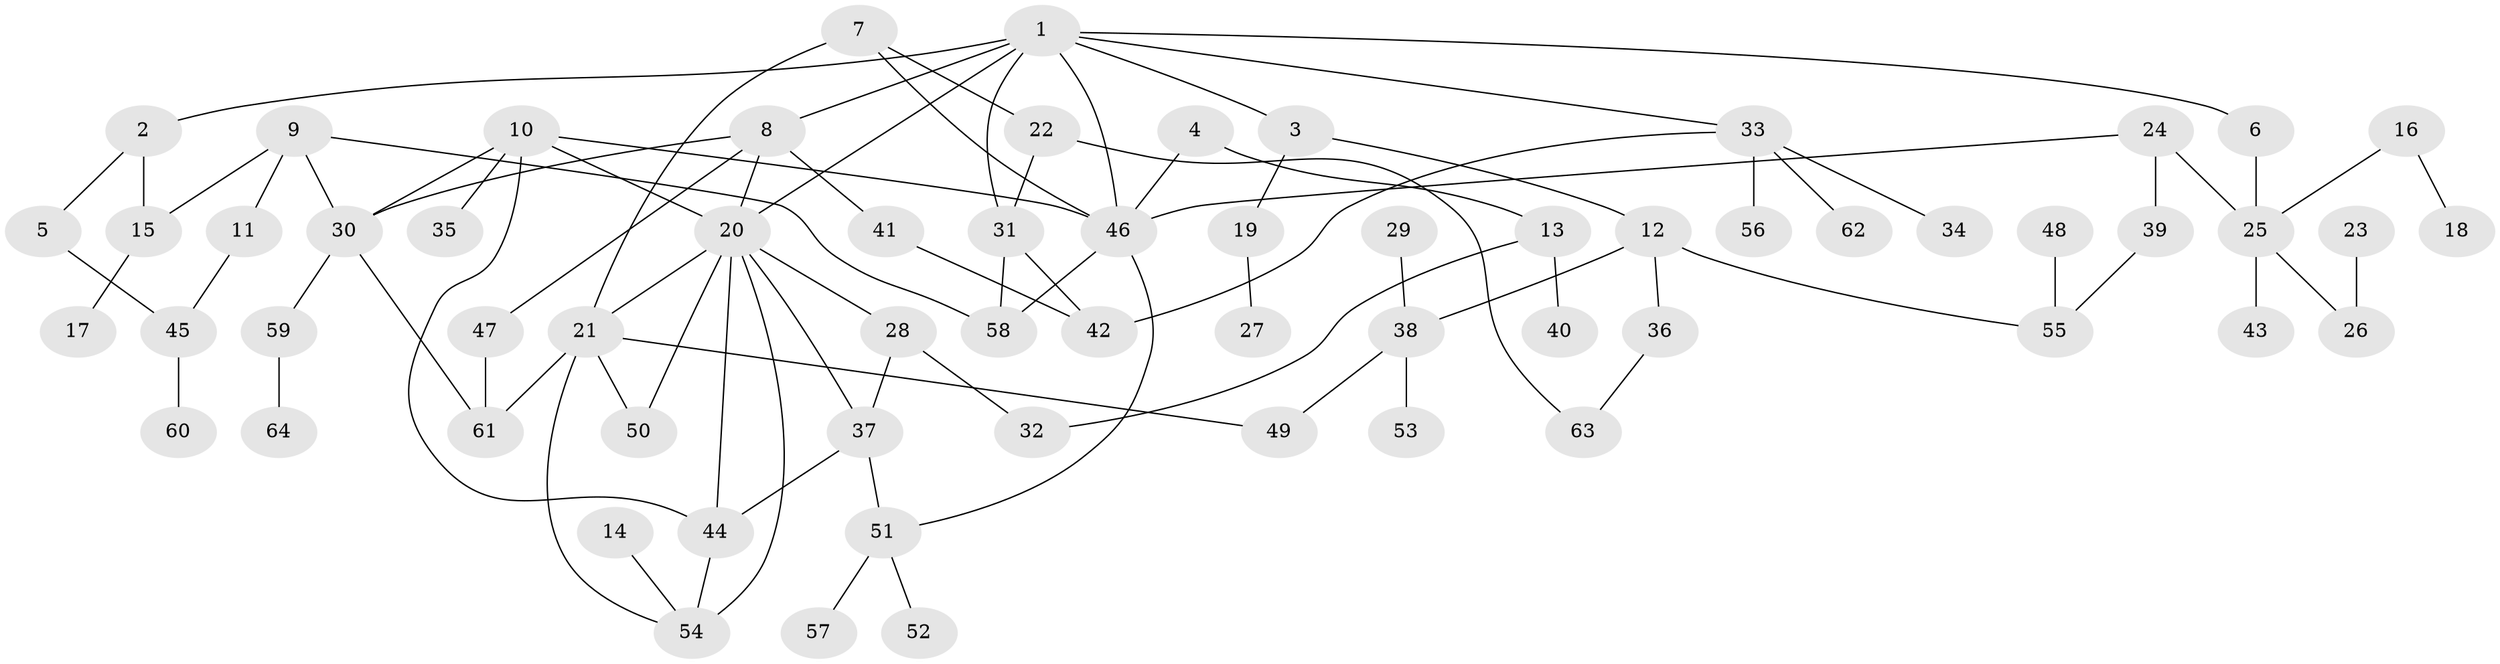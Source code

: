 // original degree distribution, {10: 0.011111111111111112, 8: 0.022222222222222223, 3: 0.18888888888888888, 4: 0.12222222222222222, 2: 0.24444444444444444, 5: 0.03333333333333333, 7: 0.011111111111111112, 6: 0.022222222222222223, 1: 0.34444444444444444}
// Generated by graph-tools (version 1.1) at 2025/36/03/04/25 23:36:00]
// undirected, 64 vertices, 88 edges
graph export_dot {
  node [color=gray90,style=filled];
  1;
  2;
  3;
  4;
  5;
  6;
  7;
  8;
  9;
  10;
  11;
  12;
  13;
  14;
  15;
  16;
  17;
  18;
  19;
  20;
  21;
  22;
  23;
  24;
  25;
  26;
  27;
  28;
  29;
  30;
  31;
  32;
  33;
  34;
  35;
  36;
  37;
  38;
  39;
  40;
  41;
  42;
  43;
  44;
  45;
  46;
  47;
  48;
  49;
  50;
  51;
  52;
  53;
  54;
  55;
  56;
  57;
  58;
  59;
  60;
  61;
  62;
  63;
  64;
  1 -- 2 [weight=1.0];
  1 -- 3 [weight=1.0];
  1 -- 6 [weight=1.0];
  1 -- 8 [weight=1.0];
  1 -- 20 [weight=1.0];
  1 -- 31 [weight=1.0];
  1 -- 33 [weight=1.0];
  1 -- 46 [weight=1.0];
  2 -- 5 [weight=1.0];
  2 -- 15 [weight=1.0];
  3 -- 12 [weight=1.0];
  3 -- 19 [weight=1.0];
  4 -- 13 [weight=1.0];
  4 -- 46 [weight=1.0];
  5 -- 45 [weight=1.0];
  6 -- 25 [weight=1.0];
  7 -- 21 [weight=1.0];
  7 -- 22 [weight=1.0];
  7 -- 46 [weight=1.0];
  8 -- 20 [weight=1.0];
  8 -- 30 [weight=1.0];
  8 -- 41 [weight=2.0];
  8 -- 47 [weight=1.0];
  9 -- 11 [weight=1.0];
  9 -- 15 [weight=1.0];
  9 -- 30 [weight=1.0];
  9 -- 58 [weight=1.0];
  10 -- 20 [weight=1.0];
  10 -- 30 [weight=1.0];
  10 -- 35 [weight=1.0];
  10 -- 44 [weight=1.0];
  10 -- 46 [weight=1.0];
  11 -- 45 [weight=1.0];
  12 -- 36 [weight=1.0];
  12 -- 38 [weight=1.0];
  12 -- 55 [weight=1.0];
  13 -- 32 [weight=1.0];
  13 -- 40 [weight=1.0];
  14 -- 54 [weight=1.0];
  15 -- 17 [weight=1.0];
  16 -- 18 [weight=1.0];
  16 -- 25 [weight=1.0];
  19 -- 27 [weight=1.0];
  20 -- 21 [weight=1.0];
  20 -- 28 [weight=1.0];
  20 -- 37 [weight=1.0];
  20 -- 44 [weight=1.0];
  20 -- 50 [weight=1.0];
  20 -- 54 [weight=1.0];
  21 -- 49 [weight=1.0];
  21 -- 50 [weight=1.0];
  21 -- 54 [weight=1.0];
  21 -- 61 [weight=1.0];
  22 -- 31 [weight=1.0];
  22 -- 63 [weight=1.0];
  23 -- 26 [weight=1.0];
  24 -- 25 [weight=1.0];
  24 -- 39 [weight=1.0];
  24 -- 46 [weight=1.0];
  25 -- 26 [weight=1.0];
  25 -- 43 [weight=1.0];
  28 -- 32 [weight=1.0];
  28 -- 37 [weight=1.0];
  29 -- 38 [weight=1.0];
  30 -- 59 [weight=1.0];
  30 -- 61 [weight=1.0];
  31 -- 42 [weight=1.0];
  31 -- 58 [weight=1.0];
  33 -- 34 [weight=1.0];
  33 -- 42 [weight=1.0];
  33 -- 56 [weight=1.0];
  33 -- 62 [weight=1.0];
  36 -- 63 [weight=1.0];
  37 -- 44 [weight=1.0];
  37 -- 51 [weight=1.0];
  38 -- 49 [weight=1.0];
  38 -- 53 [weight=1.0];
  39 -- 55 [weight=1.0];
  41 -- 42 [weight=1.0];
  44 -- 54 [weight=1.0];
  45 -- 60 [weight=1.0];
  46 -- 51 [weight=1.0];
  46 -- 58 [weight=1.0];
  47 -- 61 [weight=1.0];
  48 -- 55 [weight=1.0];
  51 -- 52 [weight=1.0];
  51 -- 57 [weight=1.0];
  59 -- 64 [weight=1.0];
}
